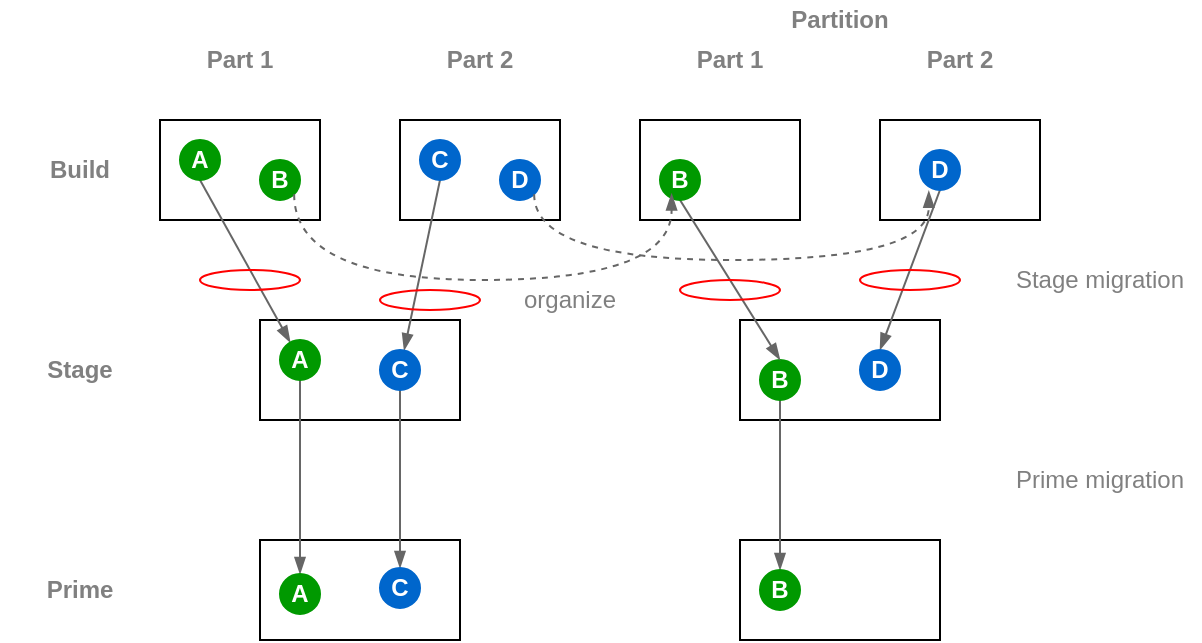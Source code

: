 <mxfile version="27.2.0">
  <diagram name="Page-1" id="tldKDSetQMj4G0KivhV6">
    <mxGraphModel grid="1" page="1" gridSize="10" guides="1" tooltips="1" connect="1" arrows="1" fold="1" pageScale="1" pageWidth="850" pageHeight="1100" math="0" shadow="0">
      <root>
        <mxCell id="0" />
        <mxCell id="1" parent="0" />
        <mxCell id="yVKAf2mZOe0JGGy7InLV-15" value="&lt;b&gt;Build&lt;/b&gt;" style="rounded=0;whiteSpace=wrap;html=1;strokeColor=none;fillColor=none;fontColor=#808080;" vertex="1" parent="1">
          <mxGeometry x="40" y="135" width="80" height="20" as="geometry" />
        </mxCell>
        <mxCell id="zc8EV6sk6yFDeqV_Vhmy-4" value="" style="rounded=0;whiteSpace=wrap;html=1;" vertex="1" parent="1">
          <mxGeometry x="480" y="120" width="80" height="50" as="geometry" />
        </mxCell>
        <mxCell id="izR9H2TS-rFpTbOR_gzO-14" value="" style="rounded=0;whiteSpace=wrap;html=1;" vertex="1" parent="1">
          <mxGeometry x="410" y="330" width="100" height="50" as="geometry" />
        </mxCell>
        <mxCell id="izR9H2TS-rFpTbOR_gzO-10" value="" style="rounded=0;whiteSpace=wrap;html=1;" vertex="1" parent="1">
          <mxGeometry x="410" y="220" width="100" height="50" as="geometry" />
        </mxCell>
        <mxCell id="izR9H2TS-rFpTbOR_gzO-1" value="" style="rounded=0;whiteSpace=wrap;html=1;" vertex="1" parent="1">
          <mxGeometry x="360" y="120" width="80" height="50" as="geometry" />
        </mxCell>
        <mxCell id="yVKAf2mZOe0JGGy7InLV-17" value="" style="rounded=0;whiteSpace=wrap;html=1;" vertex="1" parent="1">
          <mxGeometry x="170" y="330" width="100" height="50" as="geometry" />
        </mxCell>
        <mxCell id="yVKAf2mZOe0JGGy7InLV-1" value="" style="rounded=0;whiteSpace=wrap;html=1;" vertex="1" parent="1">
          <mxGeometry x="120" y="120" width="80" height="50" as="geometry" />
        </mxCell>
        <mxCell id="yVKAf2mZOe0JGGy7InLV-2" value="" style="rounded=0;whiteSpace=wrap;html=1;" vertex="1" parent="1">
          <mxGeometry x="240" y="120" width="80" height="50" as="geometry" />
        </mxCell>
        <mxCell id="yVKAf2mZOe0JGGy7InLV-3" value="" style="rounded=0;whiteSpace=wrap;html=1;" vertex="1" parent="1">
          <mxGeometry x="170" y="220" width="100" height="50" as="geometry" />
        </mxCell>
        <mxCell id="yVKAf2mZOe0JGGy7InLV-4" value="&lt;b&gt;Part 1&lt;/b&gt;" style="rounded=0;whiteSpace=wrap;html=1;strokeColor=none;fillColor=none;fontColor=#808080;" vertex="1" parent="1">
          <mxGeometry x="120" y="80" width="80" height="20" as="geometry" />
        </mxCell>
        <mxCell id="yVKAf2mZOe0JGGy7InLV-5" value="&lt;b&gt;Part 2&lt;/b&gt;" style="rounded=0;whiteSpace=wrap;html=1;strokeColor=none;fillColor=none;fontColor=#808080;" vertex="1" parent="1">
          <mxGeometry x="240" y="80" width="80" height="20" as="geometry" />
        </mxCell>
        <mxCell id="yVKAf2mZOe0JGGy7InLV-23" style="rounded=0;orthogonalLoop=1;jettySize=auto;html=1;exitX=0.5;exitY=1;exitDx=0;exitDy=0;strokeColor=#666666;endArrow=blockThin;endFill=1;" edge="1" parent="1" source="yVKAf2mZOe0JGGy7InLV-6" target="yVKAf2mZOe0JGGy7InLV-10">
          <mxGeometry relative="1" as="geometry" />
        </mxCell>
        <mxCell id="yVKAf2mZOe0JGGy7InLV-6" value="&lt;b&gt;&lt;font style=&quot;color: rgb(255, 255, 255);&quot;&gt;A&lt;/font&gt;&lt;/b&gt;" style="ellipse;whiteSpace=wrap;html=1;strokeColor=#009900;fillColor=#009900;" vertex="1" parent="1">
          <mxGeometry x="130" y="130" width="20" height="20" as="geometry" />
        </mxCell>
        <mxCell id="yVKAf2mZOe0JGGy7InLV-7" value="&lt;b&gt;&lt;font style=&quot;color: rgb(255, 255, 255);&quot;&gt;B&lt;/font&gt;&lt;/b&gt;" style="ellipse;whiteSpace=wrap;html=1;strokeColor=#009900;fillColor=#009900;" vertex="1" parent="1">
          <mxGeometry x="170" y="140" width="20" height="20" as="geometry" />
        </mxCell>
        <mxCell id="yVKAf2mZOe0JGGy7InLV-25" style="rounded=0;orthogonalLoop=1;jettySize=auto;html=1;exitX=0.5;exitY=1;exitDx=0;exitDy=0;endArrow=blockThin;endFill=1;strokeColor=#666666;" edge="1" parent="1" source="yVKAf2mZOe0JGGy7InLV-8" target="yVKAf2mZOe0JGGy7InLV-13">
          <mxGeometry relative="1" as="geometry" />
        </mxCell>
        <mxCell id="yVKAf2mZOe0JGGy7InLV-8" value="&lt;b&gt;&lt;font style=&quot;color: rgb(255, 255, 255);&quot;&gt;C&lt;/font&gt;&lt;/b&gt;" style="ellipse;whiteSpace=wrap;html=1;fillColor=#0066CC;strokeColor=#0066CC;" vertex="1" parent="1">
          <mxGeometry x="250" y="130" width="20" height="20" as="geometry" />
        </mxCell>
        <mxCell id="yVKAf2mZOe0JGGy7InLV-9" value="&lt;b&gt;&lt;font style=&quot;color: rgb(255, 255, 255);&quot;&gt;D&lt;/font&gt;&lt;/b&gt;" style="ellipse;whiteSpace=wrap;html=1;strokeColor=#0066CC;fillColor=#0066CC;" vertex="1" parent="1">
          <mxGeometry x="290" y="140" width="20" height="20" as="geometry" />
        </mxCell>
        <mxCell id="yVKAf2mZOe0JGGy7InLV-27" style="rounded=0;orthogonalLoop=1;jettySize=auto;html=1;exitX=0.5;exitY=1;exitDx=0;exitDy=0;entryX=0.5;entryY=0;entryDx=0;entryDy=0;endArrow=blockThin;endFill=1;strokeColor=#666666;" edge="1" parent="1" source="yVKAf2mZOe0JGGy7InLV-10" target="yVKAf2mZOe0JGGy7InLV-18">
          <mxGeometry relative="1" as="geometry" />
        </mxCell>
        <mxCell id="yVKAf2mZOe0JGGy7InLV-10" value="&lt;b&gt;&lt;font style=&quot;color: rgb(255, 255, 255);&quot;&gt;A&lt;/font&gt;&lt;/b&gt;" style="ellipse;whiteSpace=wrap;html=1;strokeColor=#009900;fillColor=#009900;" vertex="1" parent="1">
          <mxGeometry x="180" y="230" width="20" height="20" as="geometry" />
        </mxCell>
        <mxCell id="yVKAf2mZOe0JGGy7InLV-28" style="rounded=0;orthogonalLoop=1;jettySize=auto;html=1;exitX=0.5;exitY=1;exitDx=0;exitDy=0;entryX=0.5;entryY=0;entryDx=0;entryDy=0;endArrow=blockThin;endFill=1;strokeColor=#666666;" edge="1" parent="1" source="yVKAf2mZOe0JGGy7InLV-11" target="yVKAf2mZOe0JGGy7InLV-19">
          <mxGeometry relative="1" as="geometry" />
        </mxCell>
        <mxCell id="yVKAf2mZOe0JGGy7InLV-11" value="&lt;b&gt;&lt;font style=&quot;color: rgb(255, 255, 255);&quot;&gt;B&lt;/font&gt;&lt;/b&gt;" style="ellipse;whiteSpace=wrap;html=1;strokeColor=#009900;fillColor=#009900;" vertex="1" parent="1">
          <mxGeometry x="420" y="240" width="20" height="20" as="geometry" />
        </mxCell>
        <mxCell id="yVKAf2mZOe0JGGy7InLV-29" style="rounded=0;orthogonalLoop=1;jettySize=auto;html=1;exitX=0.5;exitY=1;exitDx=0;exitDy=0;endArrow=blockThin;endFill=1;strokeColor=#666666;" edge="1" parent="1" source="yVKAf2mZOe0JGGy7InLV-13" target="yVKAf2mZOe0JGGy7InLV-20">
          <mxGeometry relative="1" as="geometry" />
        </mxCell>
        <mxCell id="yVKAf2mZOe0JGGy7InLV-13" value="&lt;b&gt;&lt;font style=&quot;color: rgb(255, 255, 255);&quot;&gt;C&lt;/font&gt;&lt;/b&gt;" style="ellipse;whiteSpace=wrap;html=1;fillColor=#0066CC;strokeColor=#0066CC;" vertex="1" parent="1">
          <mxGeometry x="230" y="235" width="20" height="20" as="geometry" />
        </mxCell>
        <mxCell id="yVKAf2mZOe0JGGy7InLV-16" value="&lt;b&gt;Stage&lt;/b&gt;" style="rounded=0;whiteSpace=wrap;html=1;strokeColor=none;fillColor=none;fontColor=#808080;" vertex="1" parent="1">
          <mxGeometry x="40" y="235" width="80" height="20" as="geometry" />
        </mxCell>
        <mxCell id="yVKAf2mZOe0JGGy7InLV-18" value="&lt;b&gt;&lt;font style=&quot;color: rgb(255, 255, 255);&quot;&gt;A&lt;/font&gt;&lt;/b&gt;" style="ellipse;whiteSpace=wrap;html=1;strokeColor=#009900;fillColor=#009900;" vertex="1" parent="1">
          <mxGeometry x="180" y="347" width="20" height="20" as="geometry" />
        </mxCell>
        <mxCell id="yVKAf2mZOe0JGGy7InLV-19" value="&lt;b&gt;&lt;font style=&quot;color: rgb(255, 255, 255);&quot;&gt;B&lt;/font&gt;&lt;/b&gt;" style="ellipse;whiteSpace=wrap;html=1;strokeColor=#009900;fillColor=#009900;" vertex="1" parent="1">
          <mxGeometry x="420" y="345" width="20" height="20" as="geometry" />
        </mxCell>
        <mxCell id="yVKAf2mZOe0JGGy7InLV-20" value="&lt;b&gt;&lt;font style=&quot;color: rgb(255, 255, 255);&quot;&gt;C&lt;/font&gt;&lt;/b&gt;" style="ellipse;whiteSpace=wrap;html=1;fillColor=#0066CC;strokeColor=#0066CC;" vertex="1" parent="1">
          <mxGeometry x="230" y="344" width="20" height="20" as="geometry" />
        </mxCell>
        <mxCell id="yVKAf2mZOe0JGGy7InLV-22" value="&lt;b&gt;Prime&lt;/b&gt;" style="rounded=0;whiteSpace=wrap;html=1;strokeColor=none;fillColor=none;fontColor=#808080;" vertex="1" parent="1">
          <mxGeometry x="40" y="345" width="80" height="20" as="geometry" />
        </mxCell>
        <mxCell id="yVKAf2mZOe0JGGy7InLV-30" value="Stage migration" style="rounded=0;whiteSpace=wrap;html=1;strokeColor=none;fillColor=none;fontColor=#808080;" vertex="1" parent="1">
          <mxGeometry x="540" y="190" width="100" height="20" as="geometry" />
        </mxCell>
        <mxCell id="yVKAf2mZOe0JGGy7InLV-31" value="Prime migration" style="rounded=0;whiteSpace=wrap;html=1;strokeColor=none;fillColor=none;fontColor=#808080;" vertex="1" parent="1">
          <mxGeometry x="540" y="290" width="100" height="20" as="geometry" />
        </mxCell>
        <mxCell id="izR9H2TS-rFpTbOR_gzO-2" value="&lt;b&gt;Partition&lt;/b&gt;" style="rounded=0;whiteSpace=wrap;html=1;strokeColor=none;fillColor=none;fontColor=#808080;" vertex="1" parent="1">
          <mxGeometry x="420" y="60" width="80" height="20" as="geometry" />
        </mxCell>
        <mxCell id="izR9H2TS-rFpTbOR_gzO-13" style="rounded=0;orthogonalLoop=1;jettySize=auto;html=1;exitX=0.5;exitY=1;exitDx=0;exitDy=0;entryX=0.5;entryY=0;entryDx=0;entryDy=0;endArrow=blockThin;endFill=1;strokeColor=#666666;" edge="1" parent="1" source="izR9H2TS-rFpTbOR_gzO-3" target="yVKAf2mZOe0JGGy7InLV-11">
          <mxGeometry relative="1" as="geometry" />
        </mxCell>
        <mxCell id="izR9H2TS-rFpTbOR_gzO-3" value="&lt;b&gt;&lt;font style=&quot;color: rgb(255, 255, 255);&quot;&gt;B&lt;/font&gt;&lt;/b&gt;" style="ellipse;whiteSpace=wrap;html=1;strokeColor=#009900;fillColor=#009900;" vertex="1" parent="1">
          <mxGeometry x="370" y="140" width="20" height="20" as="geometry" />
        </mxCell>
        <mxCell id="izR9H2TS-rFpTbOR_gzO-15" style="rounded=0;orthogonalLoop=1;jettySize=auto;html=1;exitX=0.5;exitY=1;exitDx=0;exitDy=0;entryX=0.5;entryY=0;entryDx=0;entryDy=0;strokeColor=#666666;endArrow=blockThin;endFill=1;" edge="1" parent="1" source="izR9H2TS-rFpTbOR_gzO-4" target="izR9H2TS-rFpTbOR_gzO-12">
          <mxGeometry relative="1" as="geometry" />
        </mxCell>
        <mxCell id="izR9H2TS-rFpTbOR_gzO-7" style="edgeStyle=orthogonalEdgeStyle;rounded=0;orthogonalLoop=1;jettySize=auto;html=1;exitX=1;exitY=1;exitDx=0;exitDy=0;entryX=0.29;entryY=0.84;entryDx=0;entryDy=0;entryPerimeter=0;curved=1;strokeColor=#666666;endArrow=blockThin;endFill=1;dashed=1;" edge="1" parent="1" source="yVKAf2mZOe0JGGy7InLV-7" target="izR9H2TS-rFpTbOR_gzO-3">
          <mxGeometry relative="1" as="geometry">
            <Array as="points">
              <mxPoint x="187" y="200" />
              <mxPoint x="376" y="200" />
            </Array>
          </mxGeometry>
        </mxCell>
        <mxCell id="izR9H2TS-rFpTbOR_gzO-9" value="organize" style="rounded=0;whiteSpace=wrap;html=1;strokeColor=none;fillColor=none;fontColor=#808080;" vertex="1" parent="1">
          <mxGeometry x="300" y="200" width="50" height="20" as="geometry" />
        </mxCell>
        <mxCell id="izR9H2TS-rFpTbOR_gzO-12" value="&lt;b&gt;&lt;font style=&quot;color: rgb(255, 255, 255);&quot;&gt;D&lt;/font&gt;&lt;/b&gt;" style="ellipse;whiteSpace=wrap;html=1;strokeColor=#0066CC;fillColor=#0066CC;" vertex="1" parent="1">
          <mxGeometry x="470" y="235" width="20" height="20" as="geometry" />
        </mxCell>
        <mxCell id="izR9H2TS-rFpTbOR_gzO-4" value="&lt;b&gt;&lt;font style=&quot;color: rgb(255, 255, 255);&quot;&gt;D&lt;/font&gt;&lt;/b&gt;" style="ellipse;whiteSpace=wrap;html=1;strokeColor=#0066CC;fillColor=#0066CC;" vertex="1" parent="1">
          <mxGeometry x="500" y="135" width="20" height="20" as="geometry" />
        </mxCell>
        <mxCell id="izR9H2TS-rFpTbOR_gzO-8" style="edgeStyle=orthogonalEdgeStyle;rounded=0;orthogonalLoop=1;jettySize=auto;html=1;exitX=1;exitY=1;exitDx=0;exitDy=0;entryX=0.22;entryY=1.02;entryDx=0;entryDy=0;entryPerimeter=0;curved=1;strokeColor=#666666;endArrow=blockThin;endFill=1;dashed=1;" edge="1" parent="1" source="yVKAf2mZOe0JGGy7InLV-9" target="izR9H2TS-rFpTbOR_gzO-4">
          <mxGeometry relative="1" as="geometry">
            <Array as="points">
              <mxPoint x="307" y="190" />
              <mxPoint x="504" y="190" />
            </Array>
          </mxGeometry>
        </mxCell>
        <mxCell id="zc8EV6sk6yFDeqV_Vhmy-11" value="" style="ellipse;whiteSpace=wrap;html=1;strokeColor=#FF0000;fillColor=none;" vertex="1" parent="1">
          <mxGeometry x="140" y="195" width="50" height="10" as="geometry" />
        </mxCell>
        <mxCell id="zc8EV6sk6yFDeqV_Vhmy-12" value="" style="ellipse;whiteSpace=wrap;html=1;strokeColor=#FF0000;fillColor=none;" vertex="1" parent="1">
          <mxGeometry x="230" y="205" width="50" height="10" as="geometry" />
        </mxCell>
        <mxCell id="zc8EV6sk6yFDeqV_Vhmy-13" value="" style="ellipse;whiteSpace=wrap;html=1;strokeColor=#FF0000;fillColor=none;" vertex="1" parent="1">
          <mxGeometry x="380" y="200" width="50" height="10" as="geometry" />
        </mxCell>
        <mxCell id="zc8EV6sk6yFDeqV_Vhmy-16" value="" style="ellipse;whiteSpace=wrap;html=1;strokeColor=#FF0000;fillColor=none;" vertex="1" parent="1">
          <mxGeometry x="470" y="195" width="50" height="10" as="geometry" />
        </mxCell>
        <mxCell id="J-1bBRnQBU9s8kq1kbA8-1" value="&lt;b&gt;Part 1&lt;/b&gt;" style="rounded=0;whiteSpace=wrap;html=1;strokeColor=none;fillColor=none;fontColor=#808080;" vertex="1" parent="1">
          <mxGeometry x="365" y="80" width="80" height="20" as="geometry" />
        </mxCell>
        <mxCell id="J-1bBRnQBU9s8kq1kbA8-2" value="&lt;b&gt;Part 2&lt;/b&gt;" style="rounded=0;whiteSpace=wrap;html=1;strokeColor=none;fillColor=none;fontColor=#808080;" vertex="1" parent="1">
          <mxGeometry x="480" y="80" width="80" height="20" as="geometry" />
        </mxCell>
      </root>
    </mxGraphModel>
  </diagram>
</mxfile>
